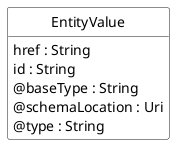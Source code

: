@startuml
hide circle
hide methods
hide stereotype
show <<Enumeration>> stereotype
skinparam class {
   BackgroundColor<<Enumeration>> #E6F5F7
   BackgroundColor<<Ref>> #FFFFE0
   BackgroundColor<<Pivot>> #FFFFFFF
   BackgroundColor<<SimpleType>> #E2F0DA
   BackgroundColor #FCF2E3
}

class EntityValue <<Pivot>> {
    href : String
    id : String
    @baseType : String
    @schemaLocation : Uri
    @type : String
}


@enduml